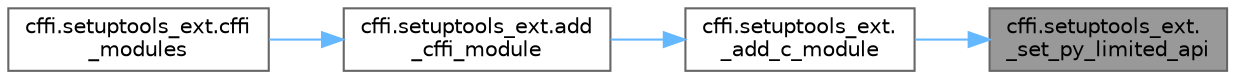 digraph "cffi.setuptools_ext._set_py_limited_api"
{
 // LATEX_PDF_SIZE
  bgcolor="transparent";
  edge [fontname=Helvetica,fontsize=10,labelfontname=Helvetica,labelfontsize=10];
  node [fontname=Helvetica,fontsize=10,shape=box,height=0.2,width=0.4];
  rankdir="RL";
  Node1 [id="Node000001",label="cffi.setuptools_ext.\l_set_py_limited_api",height=0.2,width=0.4,color="gray40", fillcolor="grey60", style="filled", fontcolor="black",tooltip=" "];
  Node1 -> Node2 [id="edge1_Node000001_Node000002",dir="back",color="steelblue1",style="solid",tooltip=" "];
  Node2 [id="Node000002",label="cffi.setuptools_ext.\l_add_c_module",height=0.2,width=0.4,color="grey40", fillcolor="white", style="filled",URL="$namespacecffi_1_1setuptools__ext.html#a5fe8d16f654a3f828ff86965797a7221",tooltip=" "];
  Node2 -> Node3 [id="edge2_Node000002_Node000003",dir="back",color="steelblue1",style="solid",tooltip=" "];
  Node3 [id="Node000003",label="cffi.setuptools_ext.add\l_cffi_module",height=0.2,width=0.4,color="grey40", fillcolor="white", style="filled",URL="$namespacecffi_1_1setuptools__ext.html#af4eac287d621ef5502abad04ab3d71cc",tooltip=" "];
  Node3 -> Node4 [id="edge3_Node000003_Node000004",dir="back",color="steelblue1",style="solid",tooltip=" "];
  Node4 [id="Node000004",label="cffi.setuptools_ext.cffi\l_modules",height=0.2,width=0.4,color="grey40", fillcolor="white", style="filled",URL="$namespacecffi_1_1setuptools__ext.html#aea51abae7a50b44898416b9706df6645",tooltip=" "];
}
